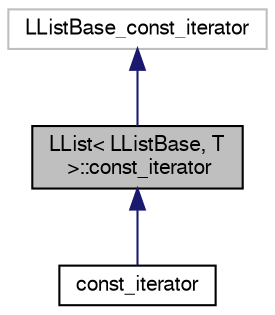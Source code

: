 digraph "LList&lt; LListBase, T &gt;::const_iterator"
{
  bgcolor="transparent";
  edge [fontname="FreeSans",fontsize="10",labelfontname="FreeSans",labelfontsize="10"];
  node [fontname="FreeSans",fontsize="10",shape=record];
  Node0 [label="LList\< LListBase, T\l \>::const_iterator",height=0.2,width=0.4,color="black", fillcolor="grey75", style="filled", fontcolor="black"];
  Node1 -> Node0 [dir="back",color="midnightblue",fontsize="10",style="solid",fontname="FreeSans"];
  Node1 [label="LListBase_const_iterator",height=0.2,width=0.4,color="grey75"];
  Node0 -> Node2 [dir="back",color="midnightblue",fontsize="10",style="solid",fontname="FreeSans"];
  Node2 [label="const_iterator",height=0.2,width=0.4,color="black",URL="$a25786.html",tooltip="An STL-conforming const_iterator. "];
}
